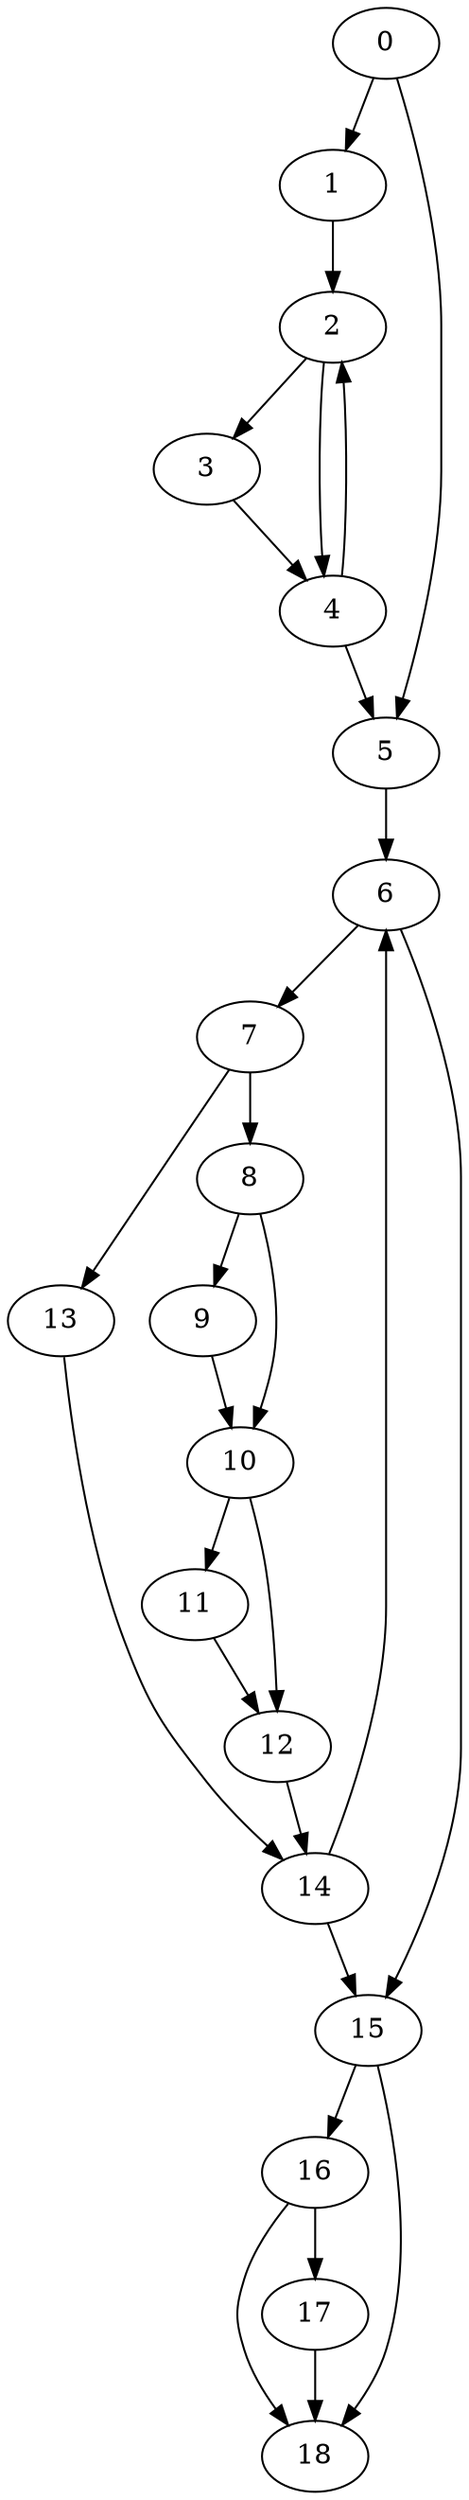 digraph {
	0
	1
	2
	3
	4
	5
	6
	7
	8
	9
	10
	11
	12
	13
	14
	15
	16
	17
	18
	1 -> 2
	4 -> 2
	5 -> 6
	14 -> 6
	7 -> 8
	8 -> 9
	9 -> 10
	8 -> 10
	15 -> 16
	10 -> 11
	12 -> 14
	13 -> 14
	0 -> 1
	2 -> 3
	2 -> 4
	3 -> 4
	0 -> 5
	4 -> 5
	7 -> 13
	6 -> 7
	10 -> 12
	11 -> 12
	6 -> 15
	14 -> 15
	16 -> 17
	15 -> 18
	16 -> 18
	17 -> 18
}
